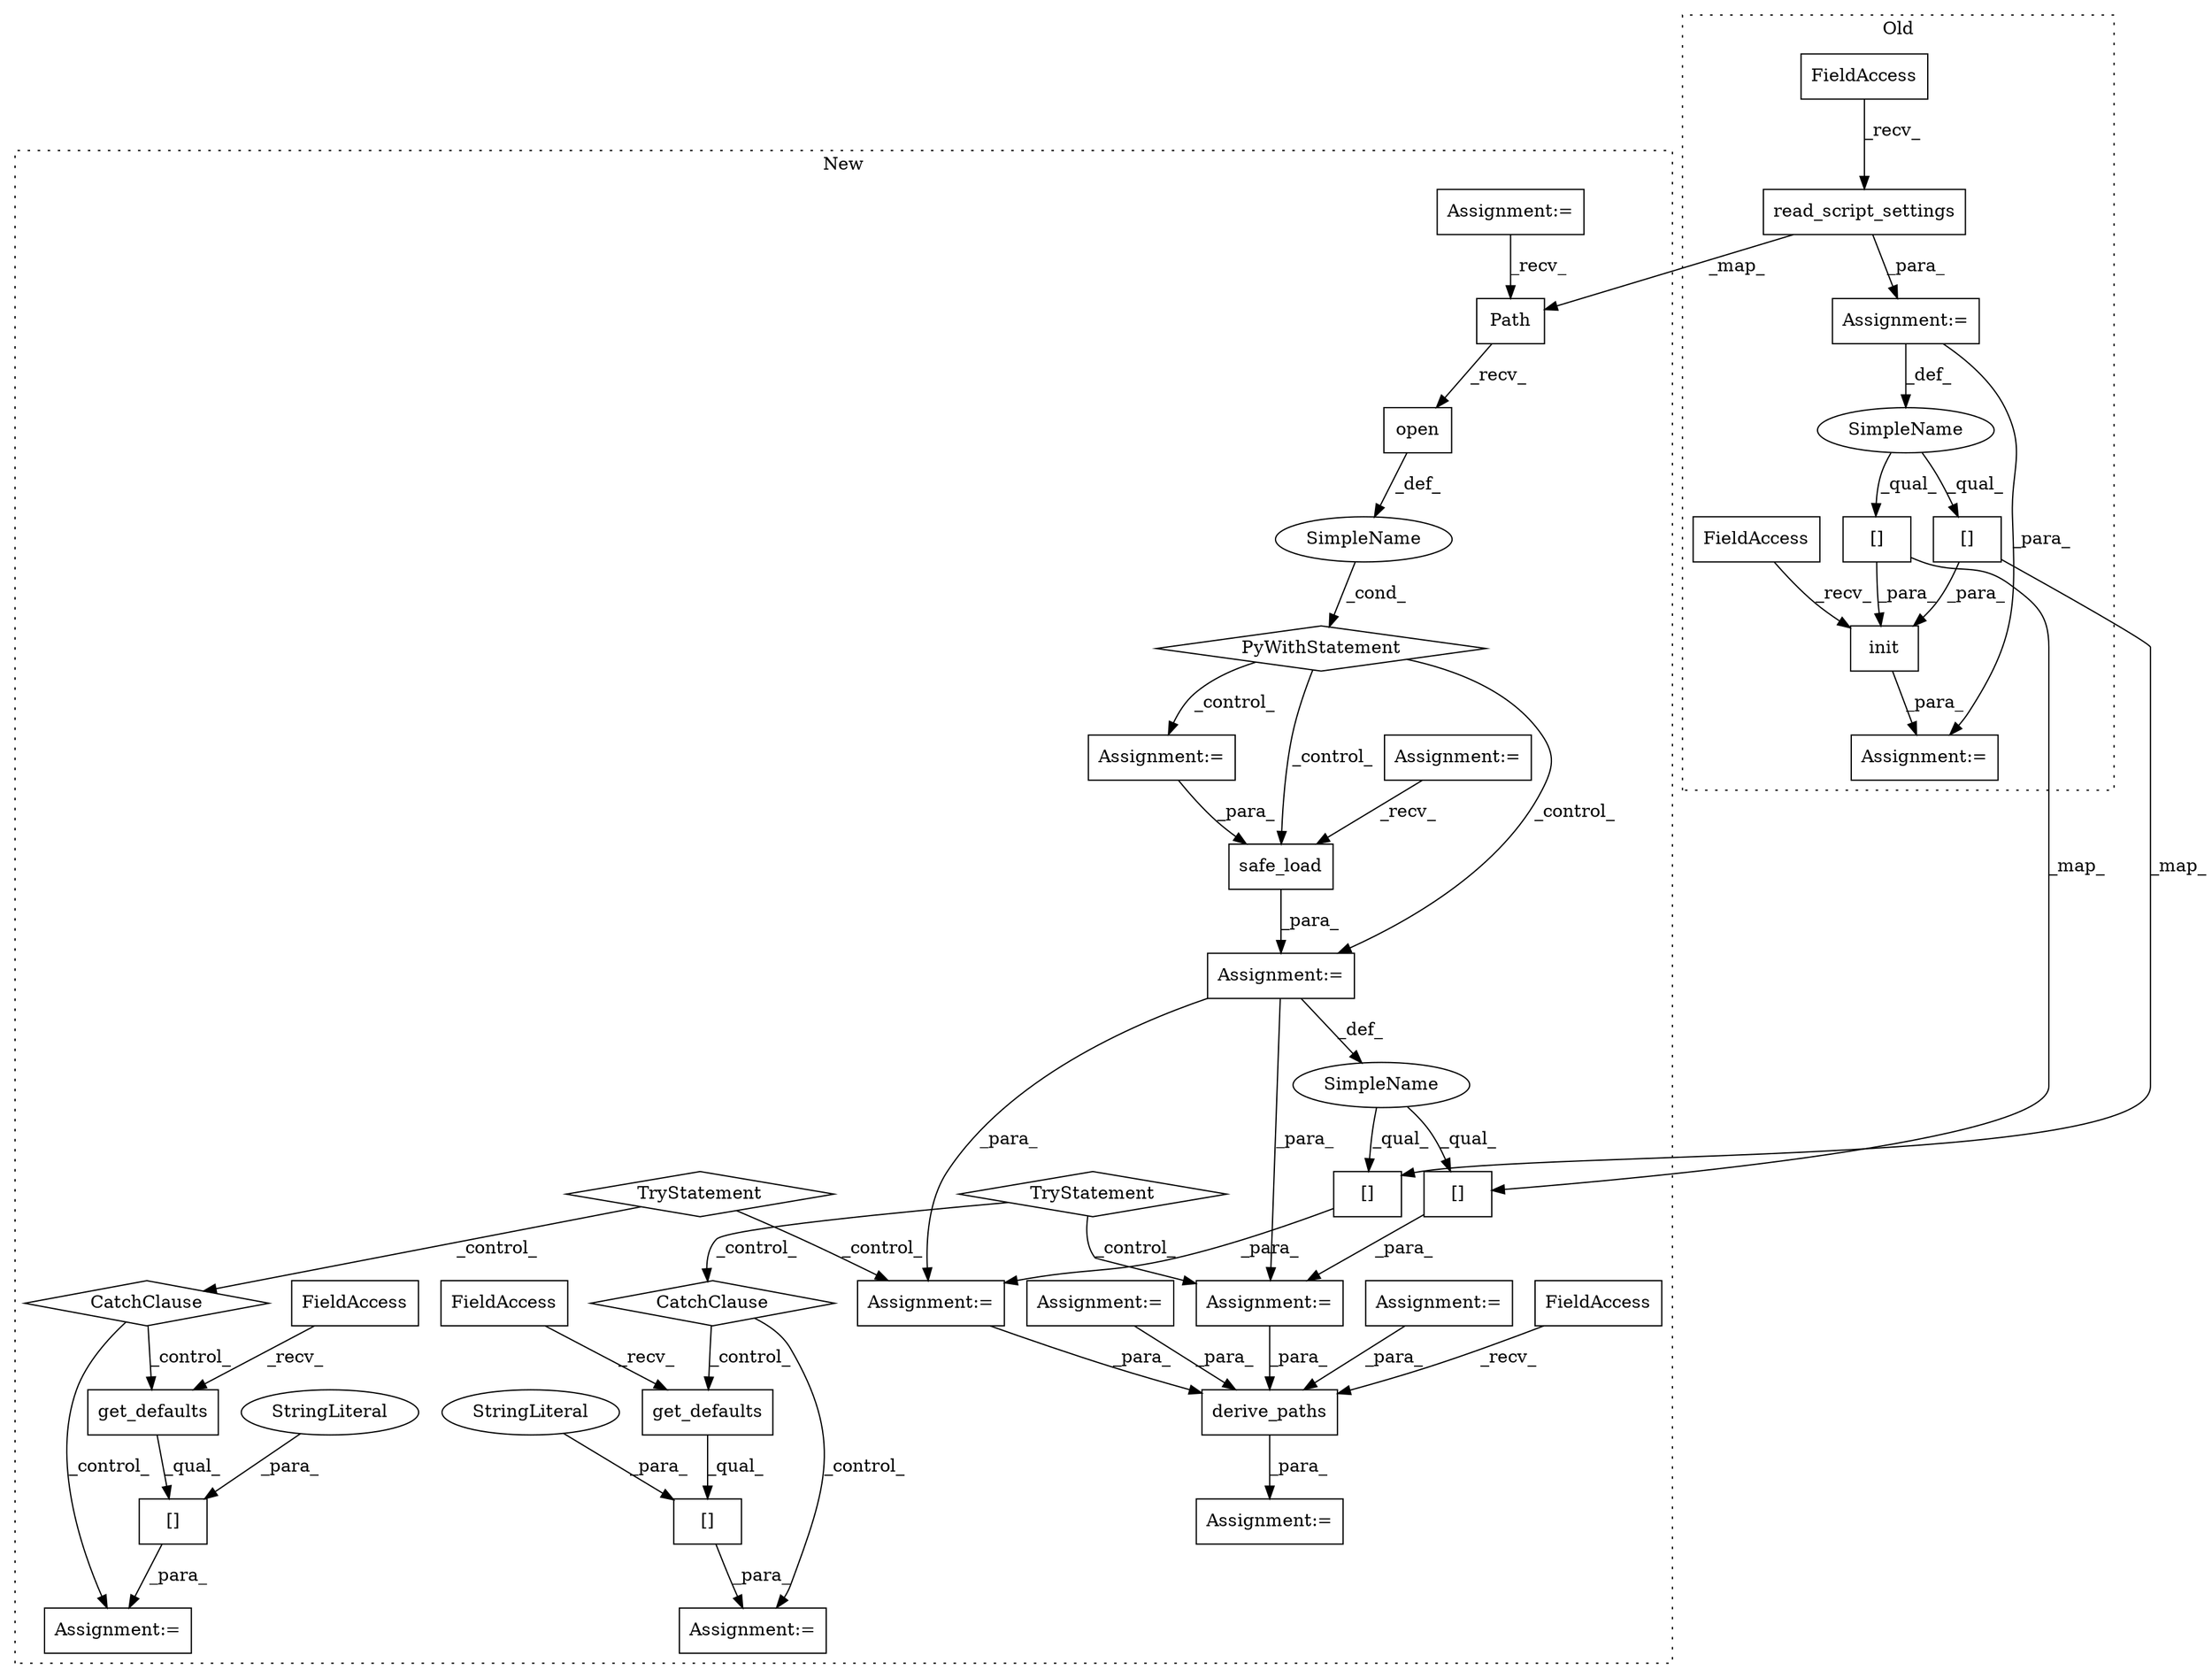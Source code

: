 digraph G {
subgraph cluster0 {
1 [label="read_script_settings" a="32" s="1033,1072" l="21,1" shape="box"];
3 [label="init" a="32" s="1107,1166" l="5,1" shape="box"];
4 [label="FieldAccess" a="22" s="1093" l="13" shape="box"];
5 [label="FieldAccess" a="22" s="1019" l="13" shape="box"];
9 [label="[]" a="2" s="1112,1137" l="16,1" shape="box"];
13 [label="[]" a="2" s="1139,1165" l="16,1" shape="box"];
14 [label="SimpleName" a="42" s="1003" l="15" shape="ellipse"];
15 [label="Assignment:=" a="7" s="1092" l="1" shape="box"];
22 [label="Assignment:=" a="7" s="1018" l="1" shape="box"];
label = "Old";
style="dotted";
}
subgraph cluster1 {
2 [label="Path" a="32" s="1129,1152" l="5,1" shape="box"];
6 [label="PyWithStatement" a="104" s="1111,1160" l="10,2" shape="diamond"];
7 [label="SimpleName" a="42" s="" l="" shape="ellipse"];
8 [label="safe_load" a="32" s="1210,1221" l="10,1" shape="box"];
10 [label="[]" a="2" s="1254,1279" l="16,1" shape="box"];
11 [label="SimpleName" a="42" s="1189" l="15" shape="ellipse"];
12 [label="[]" a="2" s="1417,1443" l="16,1" shape="box"];
16 [label="Assignment:=" a="7" s="1180" l="1" shape="box"];
17 [label="Assignment:=" a="7" s="1575" l="1" shape="box"];
18 [label="Assignment:=" a="7" s="1204" l="1" shape="box"];
19 [label="Assignment:=" a="7" s="887" l="4" shape="box"];
20 [label="Assignment:=" a="7" s="646" l="7" shape="box"];
21 [label="Assignment:=" a="7" s="790" l="7" shape="box"];
23 [label="Assignment:=" a="7" s="1416" l="1" shape="box"];
24 [label="TryStatement" a="54" s="1396" l="4" shape="diamond"];
25 [label="CatchClause" a="12" s="1453,1484" l="11,2" shape="diamond"];
26 [label="get_defaults" a="32" s="1524" l="14" shape="box"];
27 [label="[]" a="2" s="1503,1549" l="36,1" shape="box"];
28 [label="FieldAccess" a="22" s="1503" l="20" shape="box"];
29 [label="Assignment:=" a="7" s="1502" l="1" shape="box"];
30 [label="Assignment:=" a="7" s="1253" l="1" shape="box"];
31 [label="TryStatement" a="54" s="1234" l="4" shape="diamond"];
32 [label="CatchClause" a="12" s="1289,1320" l="11,2" shape="diamond"];
33 [label="get_defaults" a="32" s="1359" l="14" shape="box"];
34 [label="[]" a="2" s="1338,1383" l="36,1" shape="box"];
35 [label="FieldAccess" a="22" s="1338" l="20" shape="box"];
36 [label="Assignment:=" a="7" s="841" l="8" shape="box"];
37 [label="Assignment:=" a="7" s="1337" l="1" shape="box"];
38 [label="StringLiteral" a="45" s="1374" l="9" shape="ellipse"];
39 [label="StringLiteral" a="45" s="1539" l="10" shape="ellipse"];
40 [label="open" a="32" s="1154" l="6" shape="box"];
41 [label="derive_paths" a="32" s="1597,1626" l="13,1" shape="box"];
42 [label="FieldAccess" a="22" s="1576" l="20" shape="box"];
label = "New";
style="dotted";
}
1 -> 2 [label="_map_"];
1 -> 22 [label="_para_"];
2 -> 40 [label="_recv_"];
3 -> 15 [label="_para_"];
4 -> 3 [label="_recv_"];
5 -> 1 [label="_recv_"];
6 -> 16 [label="_control_"];
6 -> 18 [label="_control_"];
6 -> 8 [label="_control_"];
7 -> 6 [label="_cond_"];
8 -> 18 [label="_para_"];
9 -> 10 [label="_map_"];
9 -> 3 [label="_para_"];
10 -> 30 [label="_para_"];
11 -> 10 [label="_qual_"];
11 -> 12 [label="_qual_"];
12 -> 23 [label="_para_"];
13 -> 3 [label="_para_"];
13 -> 12 [label="_map_"];
14 -> 13 [label="_qual_"];
14 -> 9 [label="_qual_"];
16 -> 8 [label="_para_"];
18 -> 23 [label="_para_"];
18 -> 30 [label="_para_"];
18 -> 11 [label="_def_"];
19 -> 8 [label="_recv_"];
20 -> 41 [label="_para_"];
21 -> 2 [label="_recv_"];
22 -> 14 [label="_def_"];
22 -> 15 [label="_para_"];
23 -> 41 [label="_para_"];
24 -> 25 [label="_control_"];
24 -> 23 [label="_control_"];
25 -> 26 [label="_control_"];
25 -> 29 [label="_control_"];
26 -> 27 [label="_qual_"];
27 -> 29 [label="_para_"];
28 -> 26 [label="_recv_"];
30 -> 41 [label="_para_"];
31 -> 30 [label="_control_"];
31 -> 32 [label="_control_"];
32 -> 37 [label="_control_"];
32 -> 33 [label="_control_"];
33 -> 34 [label="_qual_"];
34 -> 37 [label="_para_"];
35 -> 33 [label="_recv_"];
36 -> 41 [label="_para_"];
38 -> 34 [label="_para_"];
39 -> 27 [label="_para_"];
40 -> 7 [label="_def_"];
41 -> 17 [label="_para_"];
42 -> 41 [label="_recv_"];
}